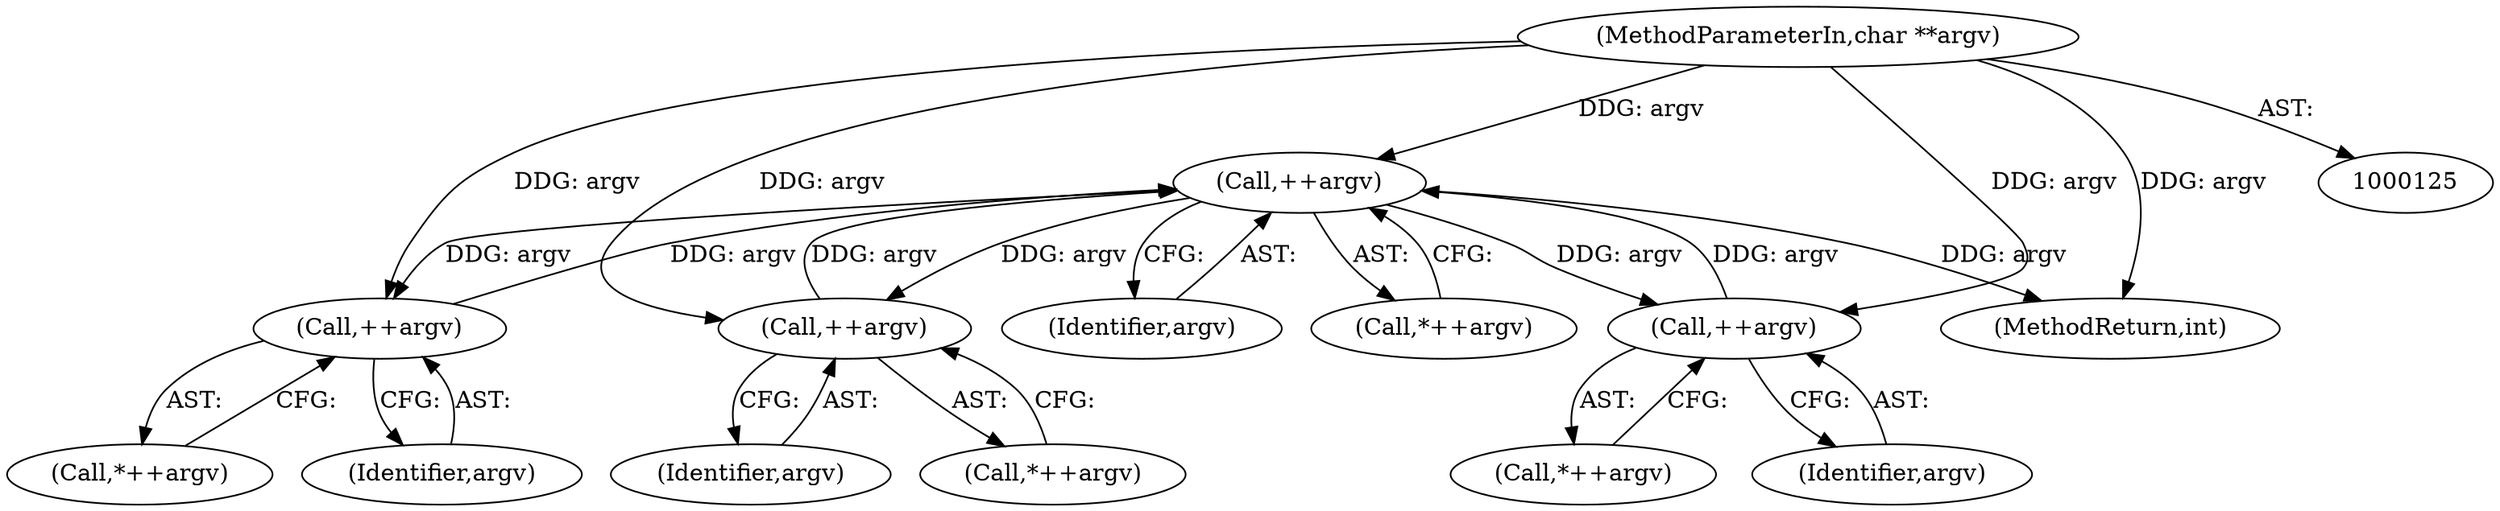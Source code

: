 digraph "0_Android_9d4853418ab2f754c2b63e091c29c5529b8b86ca_7@pointer" {
"1000188" [label="(Call,++argv)"];
"1000254" [label="(Call,++argv)"];
"1000188" [label="(Call,++argv)"];
"1000225" [label="(Call,++argv)"];
"1000127" [label="(MethodParameterIn,char **argv)"];
"1000204" [label="(Call,++argv)"];
"1000224" [label="(Call,*++argv)"];
"1000204" [label="(Call,++argv)"];
"1000255" [label="(Identifier,argv)"];
"1000203" [label="(Call,*++argv)"];
"1000205" [label="(Identifier,argv)"];
"1000253" [label="(Call,*++argv)"];
"1000189" [label="(Identifier,argv)"];
"1000225" [label="(Call,++argv)"];
"1000254" [label="(Call,++argv)"];
"1000552" [label="(MethodReturn,int)"];
"1000188" [label="(Call,++argv)"];
"1000226" [label="(Identifier,argv)"];
"1000187" [label="(Call,*++argv)"];
"1000127" [label="(MethodParameterIn,char **argv)"];
"1000188" -> "1000187"  [label="AST: "];
"1000188" -> "1000189"  [label="CFG: "];
"1000189" -> "1000188"  [label="AST: "];
"1000187" -> "1000188"  [label="CFG: "];
"1000188" -> "1000552"  [label="DDG: argv"];
"1000254" -> "1000188"  [label="DDG: argv"];
"1000225" -> "1000188"  [label="DDG: argv"];
"1000204" -> "1000188"  [label="DDG: argv"];
"1000127" -> "1000188"  [label="DDG: argv"];
"1000188" -> "1000204"  [label="DDG: argv"];
"1000188" -> "1000225"  [label="DDG: argv"];
"1000188" -> "1000254"  [label="DDG: argv"];
"1000254" -> "1000253"  [label="AST: "];
"1000254" -> "1000255"  [label="CFG: "];
"1000255" -> "1000254"  [label="AST: "];
"1000253" -> "1000254"  [label="CFG: "];
"1000127" -> "1000254"  [label="DDG: argv"];
"1000225" -> "1000224"  [label="AST: "];
"1000225" -> "1000226"  [label="CFG: "];
"1000226" -> "1000225"  [label="AST: "];
"1000224" -> "1000225"  [label="CFG: "];
"1000127" -> "1000225"  [label="DDG: argv"];
"1000127" -> "1000125"  [label="AST: "];
"1000127" -> "1000552"  [label="DDG: argv"];
"1000127" -> "1000204"  [label="DDG: argv"];
"1000204" -> "1000203"  [label="AST: "];
"1000204" -> "1000205"  [label="CFG: "];
"1000205" -> "1000204"  [label="AST: "];
"1000203" -> "1000204"  [label="CFG: "];
}
